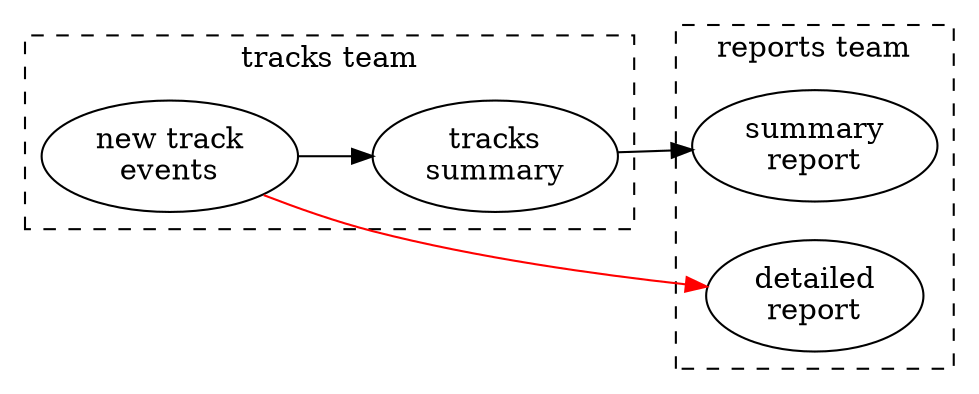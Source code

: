 digraph {
  rankdir=LR

  n[label="new track\nevents"]
  t[label="tracks\nsummary"]
  s[label="summary\nreport"]
  dr[label="detailed\nreport"]

  subgraph clustertracks {
    label = "tracks team"
    style = dashed
    n
    t
  }
  subgraph clusterreportsteam {
    label = "reports team"
    style = dashed
    s
    dr
  }

  n -> t -> s
  n -> dr [color=red]
}
